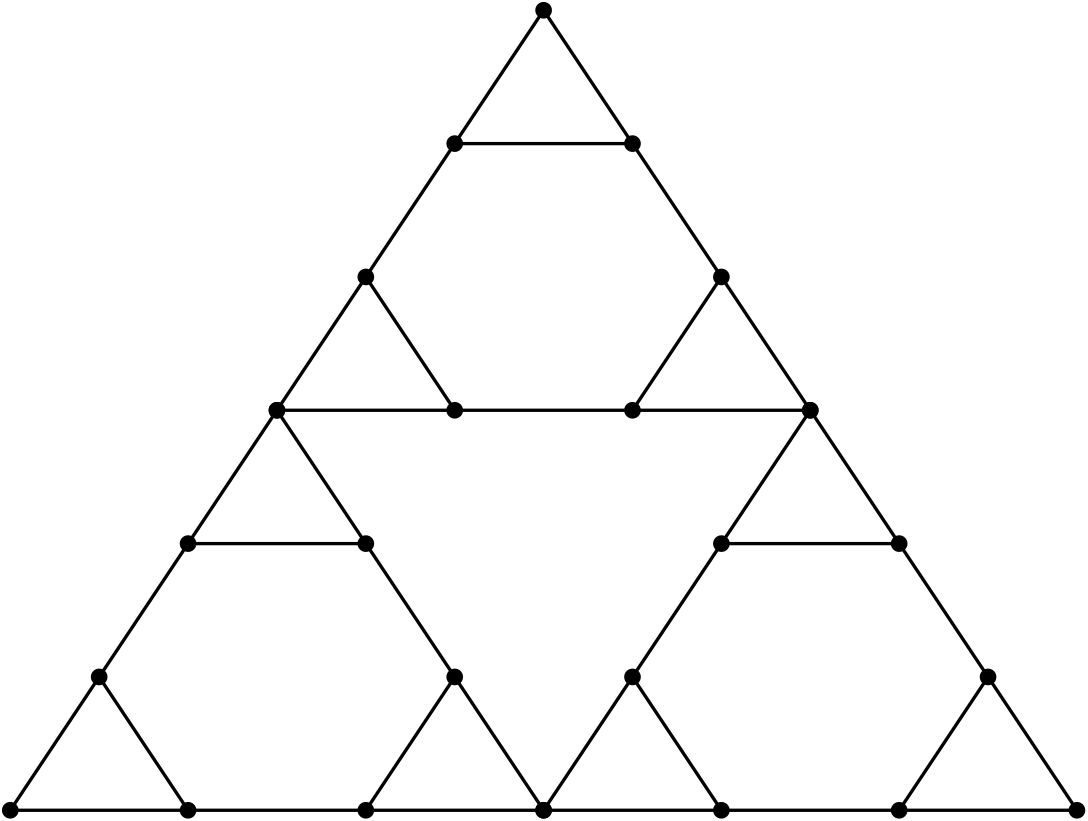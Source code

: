 <?xml version="1.0"?>
<!DOCTYPE ipe SYSTEM "ipe.dtd">
<ipe version="70206" creator="Ipe 7.2.7">
<info created="D:20190720110240" modified="D:20190720110240"/>
<ipestyle name="basic">
<symbol name="arrow/arc(spx)">
<path stroke="sym-stroke" fill="sym-stroke" pen="sym-pen">
0 0 m
-1 0.333 l
-1 -0.333 l
h
</path>
</symbol>
<symbol name="arrow/farc(spx)">
<path stroke="sym-stroke" fill="white" pen="sym-pen">
0 0 m
-1 0.333 l
-1 -0.333 l
h
</path>
</symbol>
<symbol name="arrow/ptarc(spx)">
<path stroke="sym-stroke" fill="sym-stroke" pen="sym-pen">
0 0 m
-1 0.333 l
-0.8 0 l
-1 -0.333 l
h
</path>
</symbol>
<symbol name="arrow/fptarc(spx)">
<path stroke="sym-stroke" fill="white" pen="sym-pen">
0 0 m
-1 0.333 l
-0.8 0 l
-1 -0.333 l
h
</path>
</symbol>
<symbol name="mark/circle(sx)" transformations="translations">
<path fill="sym-stroke">
0.6 0 0 0.6 0 0 e
0.4 0 0 0.4 0 0 e
</path>
</symbol>
<symbol name="mark/disk(sx)" transformations="translations">
<path fill="sym-stroke">
0.6 0 0 0.6 0 0 e
</path>
</symbol>
<symbol name="mark/fdisk(sfx)" transformations="translations">
<group>
<path fill="sym-fill">
0.5 0 0 0.5 0 0 e
</path>
<path fill="sym-stroke" fillrule="eofill">
0.6 0 0 0.6 0 0 e
0.4 0 0 0.4 0 0 e
</path>
</group>
</symbol>
<symbol name="mark/box(sx)" transformations="translations">
<path fill="sym-stroke" fillrule="eofill">
-0.6 -0.6 m
0.6 -0.6 l
0.6 0.6 l
-0.6 0.6 l
h
-0.4 -0.4 m
0.4 -0.4 l
0.4 0.4 l
-0.4 0.4 l
h
</path>
</symbol>
<symbol name="mark/square(sx)" transformations="translations">
<path fill="sym-stroke">
-0.6 -0.6 m
0.6 -0.6 l
0.6 0.6 l
-0.6 0.6 l
h
</path>
</symbol>
<symbol name="mark/fsquare(sfx)" transformations="translations">
<group>
<path fill="sym-fill">
-0.5 -0.5 m
0.5 -0.5 l
0.5 0.5 l
-0.5 0.5 l
h
</path>
<path fill="sym-stroke" fillrule="eofill">
-0.6 -0.6 m
0.6 -0.6 l
0.6 0.6 l
-0.6 0.6 l
h
-0.4 -0.4 m
0.4 -0.4 l
0.4 0.4 l
-0.4 0.4 l
h
</path>
</group>
</symbol>
<symbol name="mark/cross(sx)" transformations="translations">
<group>
<path fill="sym-stroke">
-0.43 -0.57 m
0.57 0.43 l
0.43 0.57 l
-0.57 -0.43 l
h
</path>
<path fill="sym-stroke">
-0.43 0.57 m
0.57 -0.43 l
0.43 -0.57 l
-0.57 0.43 l
h
</path>
</group>
</symbol>
<symbol name="arrow/fnormal(spx)">
<path stroke="sym-stroke" fill="white" pen="sym-pen">
0 0 m
-1 0.333 l
-1 -0.333 l
h
</path>
</symbol>
<symbol name="arrow/pointed(spx)">
<path stroke="sym-stroke" fill="sym-stroke" pen="sym-pen">
0 0 m
-1 0.333 l
-0.8 0 l
-1 -0.333 l
h
</path>
</symbol>
<symbol name="arrow/fpointed(spx)">
<path stroke="sym-stroke" fill="white" pen="sym-pen">
0 0 m
-1 0.333 l
-0.8 0 l
-1 -0.333 l
h
</path>
</symbol>
<symbol name="arrow/linear(spx)">
<path stroke="sym-stroke" pen="sym-pen">
-1 0.333 m
0 0 l
-1 -0.333 l
</path>
</symbol>
<symbol name="arrow/fdouble(spx)">
<path stroke="sym-stroke" fill="white" pen="sym-pen">
0 0 m
-1 0.333 l
-1 -0.333 l
h
-1 0 m
-2 0.333 l
-2 -0.333 l
h
</path>
</symbol>
<symbol name="arrow/double(spx)">
<path stroke="sym-stroke" fill="sym-stroke" pen="sym-pen">
0 0 m
-1 0.333 l
-1 -0.333 l
h
-1 0 m
-2 0.333 l
-2 -0.333 l
h
</path>
</symbol>
<pen name="heavier" value="0.8"/>
<pen name="fat" value="1.2"/>
<pen name="ultrafat" value="2"/>
<symbolsize name="large" value="5"/>
<symbolsize name="small" value="2"/>
<symbolsize name="tiny" value="1.1"/>
<arrowsize name="large" value="10"/>
<arrowsize name="small" value="5"/>
<arrowsize name="tiny" value="3"/>
<color name="red" value="1 0 0"/>
<color name="green" value="0 1 0"/>
<color name="blue" value="0 0 1"/>
<color name="yellow" value="1 1 0"/>
<color name="orange" value="1 0.647 0"/>
<color name="gold" value="1 0.843 0"/>
<color name="purple" value="0.627 0.125 0.941"/>
<color name="gray" value="0.745"/>
<color name="brown" value="0.647 0.165 0.165"/>
<color name="navy" value="0 0 0.502"/>
<color name="pink" value="1 0.753 0.796"/>
<color name="seagreen" value="0.18 0.545 0.341"/>
<color name="turquoise" value="0.251 0.878 0.816"/>
<color name="violet" value="0.933 0.51 0.933"/>
<color name="darkblue" value="0 0 0.545"/>
<color name="darkcyan" value="0 0.545 0.545"/>
<color name="darkgray" value="0.663"/>
<color name="darkgreen" value="0 0.392 0"/>
<color name="darkmagenta" value="0.545 0 0.545"/>
<color name="darkorange" value="1 0.549 0"/>
<color name="darkred" value="0.545 0 0"/>
<color name="lightblue" value="0.678 0.847 0.902"/>
<color name="lightcyan" value="0.878 1 1"/>
<color name="lightgray" value="0.827"/>
<color name="lightgreen" value="0.565 0.933 0.565"/>
<color name="lightyellow" value="1 1 0.878"/>
<dashstyle name="dashed" value="[4] 0"/>
<dashstyle name="dotted" value="[1 3] 0"/>
<dashstyle name="dash dotted" value="[4 2 1 2] 0"/>
<dashstyle name="dash dot dotted" value="[4 2 1 2 1 2] 0"/>
<textsize name="large" value="\large"/>
<textsize name="Large" value="\Large"/>
<textsize name="LARGE" value="\LARGE"/>
<textsize name="huge" value="\huge"/>
<textsize name="Huge" value="\Huge"/>
<textsize name="small" value="\small"/>
<textsize name="footnote" value="\footnotesize"/>
<textsize name="tiny" value="\tiny"/>
<textstyle name="center" begin="\begin{center}" end="\end{center}"/>
<textstyle name="itemize" begin="\begin{itemize}" end="\end{itemize}"/>
<textstyle name="item" begin="\begin{itemize}\item{}" end="\end{itemize}"/>
<gridsize name="4 pts" value="4"/>
<gridsize name="8 pts (~3 mm)" value="8"/>
<gridsize name="16 pts (~6 mm)" value="16"/>
<gridsize name="32 pts (~12 mm)" value="32"/>
<gridsize name="10 pts (~3.5 mm)" value="10"/>
<gridsize name="20 pts (~7 mm)" value="20"/>
<gridsize name="14 pts (~5 mm)" value="14"/>
<gridsize name="28 pts (~10 mm)" value="28"/>
<gridsize name="56 pts (~20 mm)" value="56"/>
<anglesize name="90 deg" value="90"/>
<anglesize name="60 deg" value="60"/>
<anglesize name="45 deg" value="45"/>
<anglesize name="30 deg" value="30"/>
<anglesize name="22.5 deg" value="22.5"/>
<opacity name="10%" value="0.1"/>
<opacity name="30%" value="0.3"/>
<opacity name="50%" value="0.5"/>
<opacity name="75%" value="0.75"/>
<tiling name="falling" angle="-60" step="4" width="1"/>
<tiling name="rising" angle="30" step="4" width="1"/>
</ipestyle>
<page>
<layer name="alpha"/>
<view layers="alpha" active="alpha"/>
<use layer="alpha" matrix="1 0 0 1 -32 -16" name="mark/disk(sx)" pos="192 640" size="large" stroke="black"/>
<use matrix="1 0 0 1 -32 -16" name="mark/disk(sx)" pos="256 640" size="large" stroke="black"/>
<use matrix="1 0 0 1 -32 -16" name="mark/disk(sx)" pos="320 640" size="large" stroke="black"/>
<use matrix="1 0 0 1 -32 -16" name="mark/disk(sx)" pos="384 640" size="large" stroke="black"/>
<use matrix="1 0 0 1 -32 -16" name="mark/disk(sx)" pos="224 688" size="large" stroke="black"/>
<use matrix="1 0 0 1 -32 -16" name="mark/disk(sx)" pos="352 688" size="large" stroke="black"/>
<use matrix="1 0 0 1 -32 -16" name="mark/disk(sx)" pos="256 736" size="large" stroke="black"/>
<use matrix="1 0 0 1 -32 -16" name="mark/disk(sx)" pos="320 736" size="large" stroke="black"/>
<use matrix="1 0 0 1 -32 -16" name="mark/disk(sx)" pos="288 784" size="large" stroke="black"/>
<path matrix="1 0 0 1 -32 -16" stroke="black" pen="fat">
192 640 m
384 640 l
288 784 l
192 640 l
</path>
<path matrix="1 0 0 1 -32 -16" stroke="black" pen="fat">
256 640 m
224 688 l
224 688 l
224 688 l
</path>
<path matrix="1 0 0 1 -32 -16" stroke="black" pen="fat">
320 640 m
352 688 l
</path>
<path matrix="1 0 0 1 -32 -16" stroke="black" pen="fat">
320 736 m
256 736 l
</path>
<use matrix="1 0 0 1 -128 -160" name="mark/disk(sx)" pos="192 640" size="large" stroke="black"/>
<use matrix="1 0 0 1 -128 -160" name="mark/disk(sx)" pos="256 640" size="large" stroke="black"/>
<use matrix="1 0 0 1 -128 -160" name="mark/disk(sx)" pos="320 640" size="large" stroke="black"/>
<use matrix="1 0 0 1 -128 -160" name="mark/disk(sx)" pos="384 640" size="large" stroke="black"/>
<use matrix="1 0 0 1 -128 -160" name="mark/disk(sx)" pos="224 688" size="large" stroke="black"/>
<use matrix="1 0 0 1 -128 -160" name="mark/disk(sx)" pos="352 688" size="large" stroke="black"/>
<use matrix="1 0 0 1 -128 -160" name="mark/disk(sx)" pos="256 736" size="large" stroke="black"/>
<use matrix="1 0 0 1 -128 -160" name="mark/disk(sx)" pos="320 736" size="large" stroke="black"/>
<use matrix="1 0 0 1 -128 -160" name="mark/disk(sx)" pos="288 784" size="large" stroke="black"/>
<path matrix="1 0 0 1 -128 -160" stroke="black" pen="fat">
192 640 m
384 640 l
288 784 l
192 640 l
</path>
<path matrix="1 0 0 1 -128 -160" stroke="black" pen="fat">
256 640 m
224 688 l
224 688 l
224 688 l
</path>
<path matrix="1 0 0 1 -128 -160" stroke="black" pen="fat">
320 640 m
352 688 l
</path>
<path matrix="1 0 0 1 -128 -160" stroke="black" pen="fat">
320 736 m
256 736 l
</path>
<use matrix="1 0 0 1 64 -160" name="mark/disk(sx)" pos="192 640" size="large" stroke="black"/>
<use matrix="1 0 0 1 64 -160" name="mark/disk(sx)" pos="256 640" size="large" stroke="black"/>
<use matrix="1 0 0 1 64 -160" name="mark/disk(sx)" pos="320 640" size="large" stroke="black"/>
<use matrix="1 0 0 1 64 -160" name="mark/disk(sx)" pos="384 640" size="large" stroke="black"/>
<use matrix="1 0 0 1 64 -160" name="mark/disk(sx)" pos="224 688" size="large" stroke="black"/>
<use matrix="1 0 0 1 64 -160" name="mark/disk(sx)" pos="352 688" size="large" stroke="black"/>
<use matrix="1 0 0 1 64 -160" name="mark/disk(sx)" pos="256 736" size="large" stroke="black"/>
<use matrix="1 0 0 1 64 -160" name="mark/disk(sx)" pos="320 736" size="large" stroke="black"/>
<use matrix="1 0 0 1 64 -160" name="mark/disk(sx)" pos="288 784" size="large" stroke="black"/>
<path matrix="1 0 0 1 64 -160" stroke="black" pen="fat">
192 640 m
384 640 l
288 784 l
192 640 l
</path>
<path matrix="1 0 0 1 64 -160" stroke="black" pen="fat">
256 640 m
224 688 l
224 688 l
224 688 l
</path>
<path matrix="1 0 0 1 64 -160" stroke="black" pen="fat">
320 640 m
352 688 l
</path>
<path matrix="1 0 0 1 64 -160" stroke="black" pen="fat">
320 736 m
256 736 l
</path>
</page>
</ipe>
